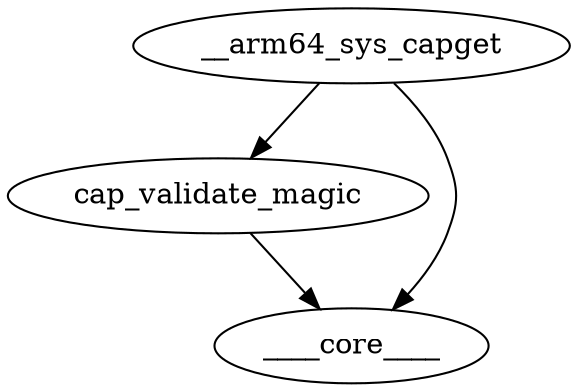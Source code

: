 digraph kerncollapsed {
    "cap_validate_magic" [color="black"];
    "__arm64_sys_capget" [color="black"];
    "____core____" [color="kernel"];
    "__arm64_sys_capget" -> "____core____" [color="black"];
    "__arm64_sys_capget" -> "cap_validate_magic" [color="black"];
    "cap_validate_magic" -> "____core____" [color="black"];
}

